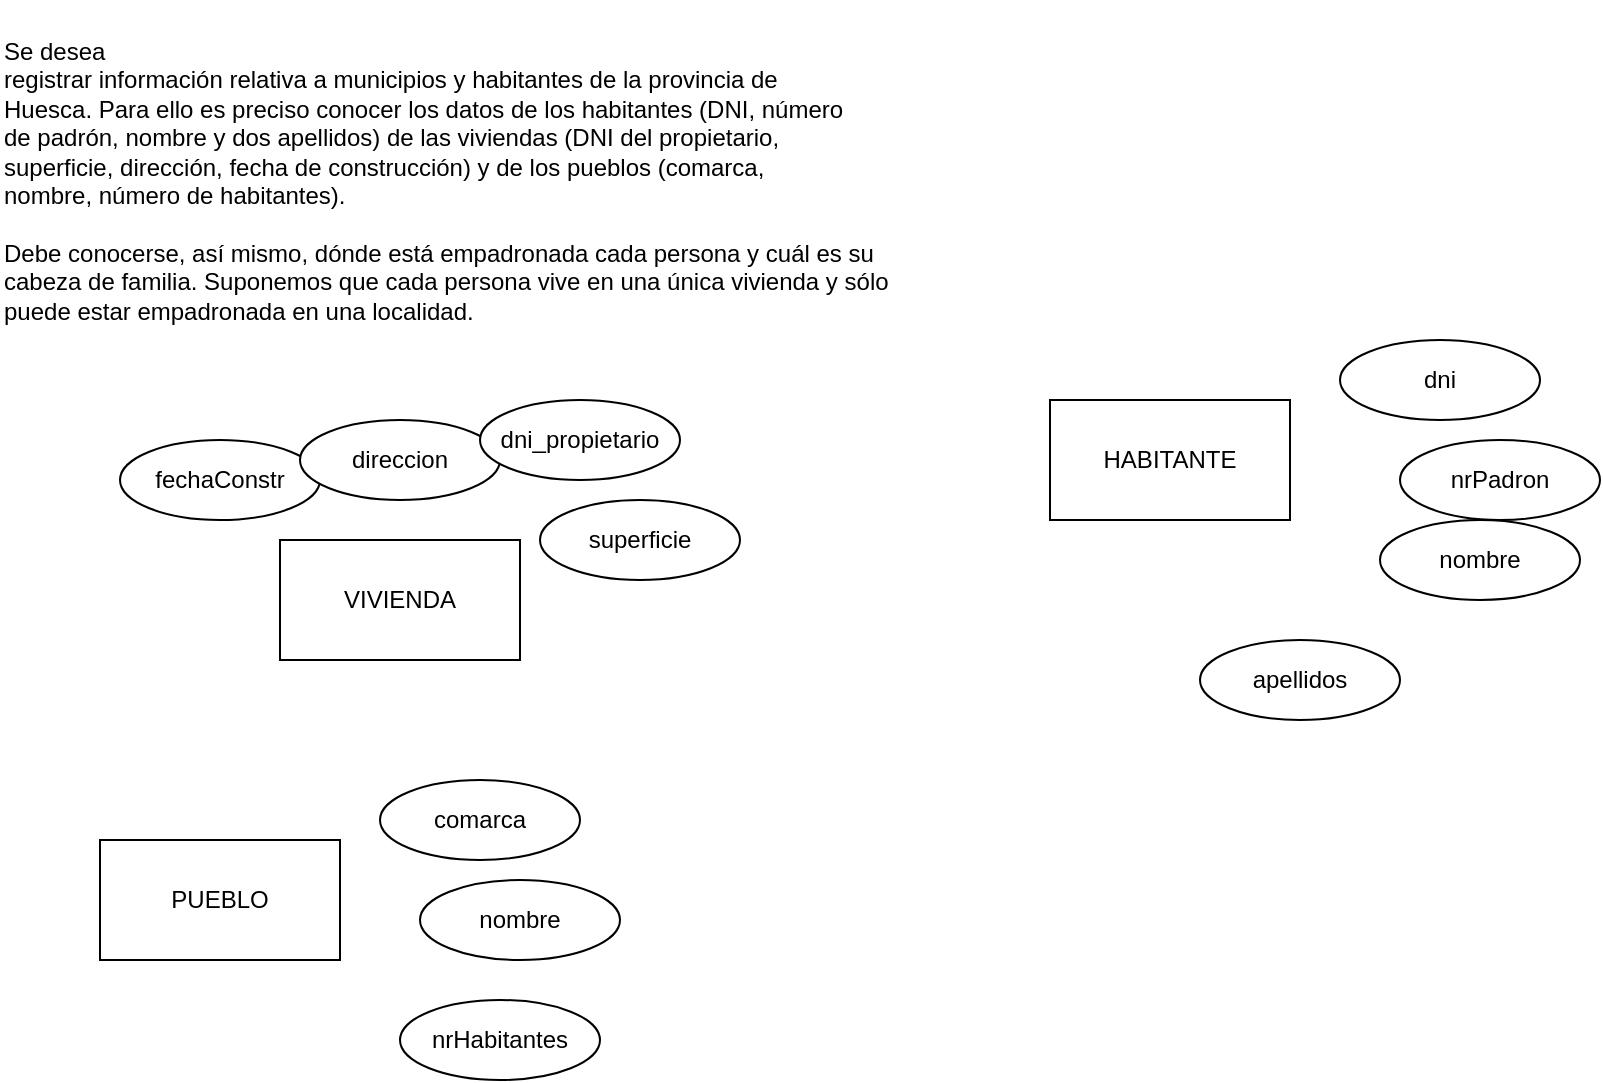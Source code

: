 <mxfile version="21.2.3" type="github">
  <diagram name="Page-1" id="_rjeUM0GodCOC49pjTvd">
    <mxGraphModel dx="1250" dy="648" grid="1" gridSize="10" guides="1" tooltips="1" connect="1" arrows="1" fold="1" page="1" pageScale="1" pageWidth="1169" pageHeight="827" math="0" shadow="0">
      <root>
        <mxCell id="0" />
        <mxCell id="1" parent="0" />
        <mxCell id="InIGWuEx6WWt7c3NKyPj-1" value="HABITANTE" style="rounded=0;whiteSpace=wrap;html=1;" vertex="1" parent="1">
          <mxGeometry x="525" y="200" width="120" height="60" as="geometry" />
        </mxCell>
        <mxCell id="InIGWuEx6WWt7c3NKyPj-2" value="VIVIENDA" style="rounded=0;whiteSpace=wrap;html=1;" vertex="1" parent="1">
          <mxGeometry x="140" y="270" width="120" height="60" as="geometry" />
        </mxCell>
        <mxCell id="InIGWuEx6WWt7c3NKyPj-3" value="PUEBLO" style="rounded=0;whiteSpace=wrap;html=1;" vertex="1" parent="1">
          <mxGeometry x="50" y="420" width="120" height="60" as="geometry" />
        </mxCell>
        <mxCell id="InIGWuEx6WWt7c3NKyPj-4" value="nrHabitantes" style="ellipse;whiteSpace=wrap;html=1;" vertex="1" parent="1">
          <mxGeometry x="200" y="500" width="100" height="40" as="geometry" />
        </mxCell>
        <mxCell id="InIGWuEx6WWt7c3NKyPj-5" value="&lt;p style=&quot;mso-list:none;tab-stops:36.0pt&quot; class=&quot;Pregunta&quot;&gt;&lt;span lang=&quot;ES&quot;&gt;Se desea&#xa;registrar información relativa a municipios y habitantes de la provincia de&#xa;Huesca. Para ello es preciso conocer los datos de los habitantes (DNI, número&#xa;de padrón, nombre y dos apellidos) de las viviendas (DNI del propietario,&#xa;superficie, dirección, fecha de construcción) y de los pueblos (comarca,&#xa;nombre, número de habitantes).&lt;br&gt;&#xa;Debe conocerse, así mismo, dónde está empadronada cada persona y cuál es su&#xa;cabeza de familia. Suponemos que cada persona vive en una única vivienda y sólo&#xa;puede estar empadronada en una localidad.&lt;/span&gt;&lt;/p&gt;" style="text;whiteSpace=wrap;html=1;" vertex="1" parent="1">
          <mxGeometry width="700" height="190" as="geometry" />
        </mxCell>
        <mxCell id="InIGWuEx6WWt7c3NKyPj-6" value="nombre" style="ellipse;whiteSpace=wrap;html=1;" vertex="1" parent="1">
          <mxGeometry x="210" y="440" width="100" height="40" as="geometry" />
        </mxCell>
        <mxCell id="InIGWuEx6WWt7c3NKyPj-7" value="fechaConstr" style="ellipse;whiteSpace=wrap;html=1;" vertex="1" parent="1">
          <mxGeometry x="60" y="220" width="100" height="40" as="geometry" />
        </mxCell>
        <mxCell id="InIGWuEx6WWt7c3NKyPj-8" value="direccion" style="ellipse;whiteSpace=wrap;html=1;" vertex="1" parent="1">
          <mxGeometry x="150" y="210" width="100" height="40" as="geometry" />
        </mxCell>
        <mxCell id="InIGWuEx6WWt7c3NKyPj-9" value="superficie" style="ellipse;whiteSpace=wrap;html=1;" vertex="1" parent="1">
          <mxGeometry x="270" y="250" width="100" height="40" as="geometry" />
        </mxCell>
        <mxCell id="InIGWuEx6WWt7c3NKyPj-10" value="apellidos" style="ellipse;whiteSpace=wrap;html=1;" vertex="1" parent="1">
          <mxGeometry x="600" y="320" width="100" height="40" as="geometry" />
        </mxCell>
        <mxCell id="InIGWuEx6WWt7c3NKyPj-11" value="nombre" style="ellipse;whiteSpace=wrap;html=1;" vertex="1" parent="1">
          <mxGeometry x="690" y="260" width="100" height="40" as="geometry" />
        </mxCell>
        <mxCell id="InIGWuEx6WWt7c3NKyPj-12" value="nrPadron" style="ellipse;whiteSpace=wrap;html=1;" vertex="1" parent="1">
          <mxGeometry x="700" y="220" width="100" height="40" as="geometry" />
        </mxCell>
        <mxCell id="InIGWuEx6WWt7c3NKyPj-13" value="dni" style="ellipse;whiteSpace=wrap;html=1;" vertex="1" parent="1">
          <mxGeometry x="670" y="170" width="100" height="40" as="geometry" />
        </mxCell>
        <mxCell id="InIGWuEx6WWt7c3NKyPj-14" value="dni_propietario" style="ellipse;whiteSpace=wrap;html=1;" vertex="1" parent="1">
          <mxGeometry x="240" y="200" width="100" height="40" as="geometry" />
        </mxCell>
        <mxCell id="InIGWuEx6WWt7c3NKyPj-16" value="comarca" style="ellipse;whiteSpace=wrap;html=1;" vertex="1" parent="1">
          <mxGeometry x="190" y="390" width="100" height="40" as="geometry" />
        </mxCell>
      </root>
    </mxGraphModel>
  </diagram>
</mxfile>
